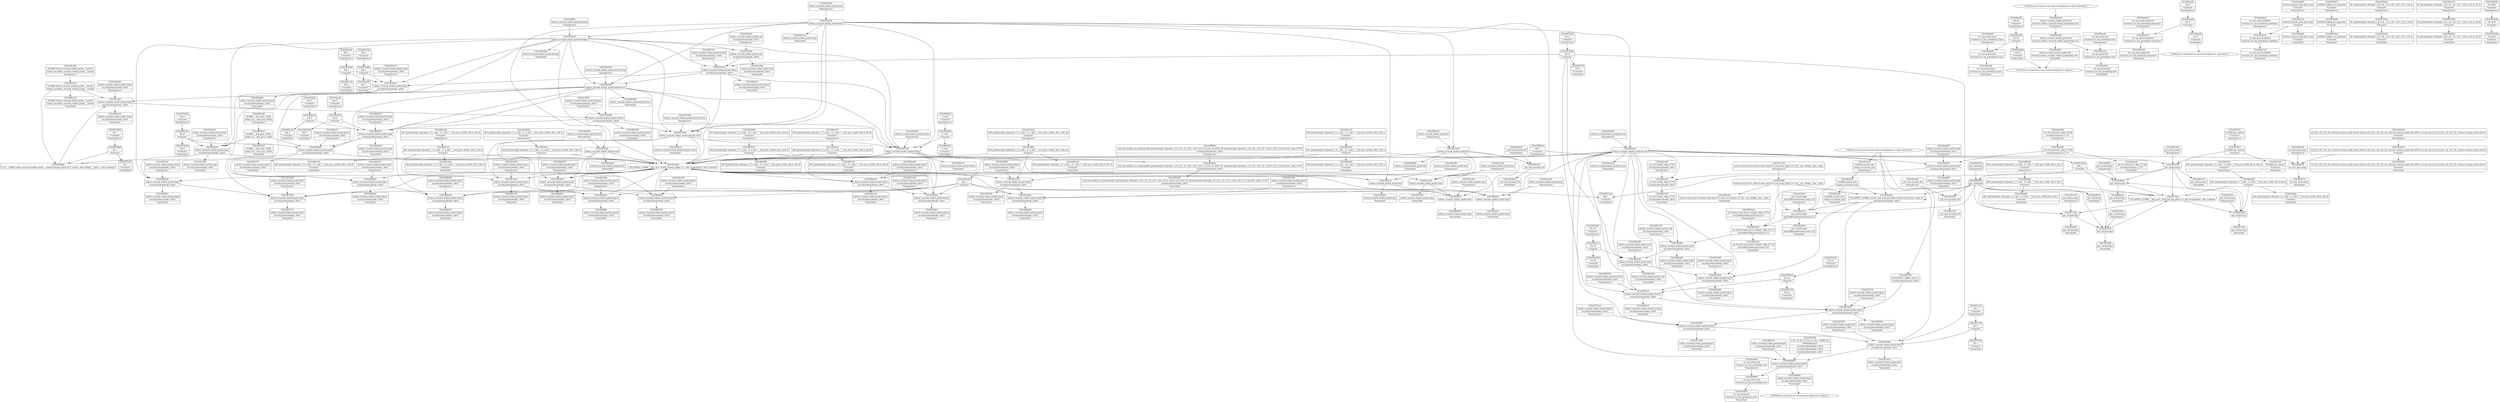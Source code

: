 digraph {
	CE0x5853300 [shape=record,shape=Mrecord,label="{CE0x5853300|selinux_secmark_relabel_packet:bb}"]
	CE0x586a440 [shape=record,shape=Mrecord,label="{CE0x586a440|COLLAPSED:_GCMRE_current_task_external_global_%struct.task_struct*:_elem_0::|security/selinux/hooks.c,4610}"]
	CE0x585f810 [shape=record,shape=Mrecord,label="{CE0x585f810|selinux_secmark_relabel_packet:tmp6|security/selinux/hooks.c,4610|*SummSink*}"]
	CE0x58aa5f0 [shape=record,shape=Mrecord,label="{CE0x58aa5f0|i16_42|*Constant*|*SummSource*}"]
	CE0x585d2a0 [shape=record,shape=Mrecord,label="{CE0x585d2a0|i64_5|*Constant*|*SummSink*}"]
	CE0x586ded0 [shape=record,shape=Mrecord,label="{CE0x586ded0|_call_void_mcount()_#3|*SummSink*}"]
	CE0x6e3f600 [shape=record,shape=Mrecord,label="{CE0x6e3f600|selinux_secmark_relabel_packet:tmp19|security/selinux/hooks.c,4610|*SummSource*}"]
	CE0x5861eb0 [shape=record,shape=Mrecord,label="{CE0x5861eb0|%struct.task_struct*_(%struct.task_struct**)*_asm_movq_%gs:$_1:P_,$0_,_r,im,_dirflag_,_fpsr_,_flags_|*SummSink*}"]
	CE0x5879660 [shape=record,shape=Mrecord,label="{CE0x5879660|i8_1|*Constant*}"]
	CE0x586ce30 [shape=record,shape=Mrecord,label="{CE0x586ce30|GLOBAL:selinux_secmark_relabel_packet.__warned|Global_var:selinux_secmark_relabel_packet.__warned|*SummSink*}"]
	CE0x58ac440 [shape=record,shape=Mrecord,label="{CE0x58ac440|_ret_i32_%call6,_!dbg_!27745|security/selinux/hooks.c,4613|*SummSource*}"]
	CE0x58abdb0 [shape=record,shape=Mrecord,label="{CE0x58abdb0|_ret_i32_%retval.0,_!dbg_!27728|security/selinux/avc.c,775|*SummSource*}"]
	CE0x5869fb0 [shape=record,shape=Mrecord,label="{CE0x5869fb0|selinux_secmark_relabel_packet:tmp14|security/selinux/hooks.c,4610|*SummSink*}"]
	CE0x586e3e0 [shape=record,shape=Mrecord,label="{CE0x586e3e0|i64*_getelementptr_inbounds_(_11_x_i64_,_11_x_i64_*___llvm_gcov_ctr402,_i64_0,_i64_8)|*Constant*|*SummSink*}"]
	CE0x58678a0 [shape=record,shape=Mrecord,label="{CE0x58678a0|selinux_secmark_relabel_packet:land.lhs.true|*SummSource*}"]
	CE0x58645f0 [shape=record,shape=Mrecord,label="{CE0x58645f0|selinux_secmark_relabel_packet:land.lhs.true}"]
	CE0x58602c0 [shape=record,shape=Mrecord,label="{CE0x58602c0|i1_true|*Constant*|*SummSource*}"]
	CE0x5883520 [shape=record,shape=Mrecord,label="{CE0x5883520|i64*_getelementptr_inbounds_(_11_x_i64_,_11_x_i64_*___llvm_gcov_ctr402,_i64_0,_i64_9)|*Constant*|*SummSink*}"]
	CE0x5860450 [shape=record,shape=Mrecord,label="{CE0x5860450|i1_true|*Constant*|*SummSink*}"]
	CE0x58749f0 [shape=record,shape=Mrecord,label="{CE0x58749f0|selinux_secmark_relabel_packet:tmp21|security/selinux/hooks.c,4610|*SummSource*}"]
	CE0x58675e0 [shape=record,shape=Mrecord,label="{CE0x58675e0|selinux_secmark_relabel_packet:security|security/selinux/hooks.c,4610}"]
	CE0x58ab140 [shape=record,shape=Mrecord,label="{CE0x58ab140|avc_has_perm:requested|Function::avc_has_perm&Arg::requested::|*SummSink*}"]
	CE0x58ab690 [shape=record,shape=Mrecord,label="{CE0x58ab690|%struct.common_audit_data*_null|*Constant*|*SummSink*}"]
	CE0x58673f0 [shape=record,shape=Mrecord,label="{CE0x58673f0|COLLAPSED:_CMRE:_elem_0::|security/selinux/hooks.c,4610}"]
	CE0x58a88a0 [shape=record,shape=Mrecord,label="{CE0x58a88a0|get_current:tmp1}"]
	CE0x5890f90 [shape=record,shape=Mrecord,label="{CE0x5890f90|_call_void_lockdep_rcu_suspicious(i8*_getelementptr_inbounds_(_25_x_i8_,_25_x_i8_*_.str3,_i32_0,_i32_0),_i32_4610,_i8*_getelementptr_inbounds_(_45_x_i8_,_45_x_i8_*_.str12,_i32_0,_i32_0))_#10,_!dbg_!27729|security/selinux/hooks.c,4610|*SummSource*}"]
	CE0x5867650 [shape=record,shape=Mrecord,label="{CE0x5867650|selinux_secmark_relabel_packet:security|security/selinux/hooks.c,4610|*SummSource*}"]
	CE0x585d6c0 [shape=record,shape=Mrecord,label="{CE0x585d6c0|selinux_secmark_relabel_packet:tmp|*SummSink*}"]
	CE0x587abc0 [shape=record,shape=Mrecord,label="{CE0x587abc0|selinux_secmark_relabel_packet:tmp13|security/selinux/hooks.c,4610}"]
	CE0x585a5e0 [shape=record,shape=Mrecord,label="{CE0x585a5e0|selinux_secmark_relabel_packet:entry|*SummSource*}"]
	CE0x587d8d0 [shape=record,shape=Mrecord,label="{CE0x587d8d0|0:_i8,_:_GCMR_selinux_secmark_relabel_packet.__warned_internal_global_i8_0,_section_.data.unlikely_,_align_1:_elem_0:default:}"]
	CE0x5867b10 [shape=record,shape=Mrecord,label="{CE0x5867b10|get_current:entry|*SummSink*}"]
	CE0x585c7a0 [shape=record,shape=Mrecord,label="{CE0x585c7a0|i64_3|*Constant*|*SummSink*}"]
	CE0x58653d0 [shape=record,shape=Mrecord,label="{CE0x58653d0|GLOBAL:__llvm_gcov_ctr402|Global_var:__llvm_gcov_ctr402|*SummSource*}"]
	CE0x5869cf0 [shape=record,shape=Mrecord,label="{CE0x5869cf0|selinux_secmark_relabel_packet:call6|security/selinux/hooks.c,4613}"]
	CE0x58cb4c0 [shape=record,shape=Mrecord,label="{CE0x58cb4c0|GLOBAL:current_task|Global_var:current_task}"]
	CE0x6d1c200 [shape=record,shape=Mrecord,label="{CE0x6d1c200|selinux_secmark_relabel_packet:tmp2|*SummSource*}"]
	CE0x58aaa20 [shape=record,shape=Mrecord,label="{CE0x58aaa20|i32_4|*Constant*}"]
	CE0x58c7910 [shape=record,shape=Mrecord,label="{CE0x58c7910|get_current:tmp|*SummSource*}"]
	CE0x5859130 [shape=record,shape=Mrecord,label="{CE0x5859130|selinux_secmark_relabel_packet:entry}"]
	CE0x58735f0 [shape=record,shape=Mrecord,label="{CE0x58735f0|get_current:tmp|*SummSink*}"]
	CE0x58abb50 [shape=record,shape=Mrecord,label="{CE0x58abb50|avc_has_perm:auditdata|Function::avc_has_perm&Arg::auditdata::}"]
	CE0x585cdd0 [shape=record,shape=Mrecord,label="{CE0x585cdd0|selinux_secmark_relabel_packet:if.end}"]
	CE0x5895b70 [shape=record,shape=Mrecord,label="{CE0x5895b70|selinux_secmark_relabel_packet:tmp11|security/selinux/hooks.c,4610|*SummSource*}"]
	CE0x5880120 [shape=record,shape=Mrecord,label="{CE0x5880120|selinux_secmark_relabel_packet:tmp24|security/selinux/hooks.c,4611|*SummSource*}"]
	CE0x586e4b0 [shape=record,shape=Mrecord,label="{CE0x586e4b0|selinux_secmark_relabel_packet:tmp15|security/selinux/hooks.c,4610|*SummSource*}"]
	CE0x587cbd0 [shape=record,shape=Mrecord,label="{CE0x587cbd0|i64*_getelementptr_inbounds_(_11_x_i64_,_11_x_i64_*___llvm_gcov_ctr402,_i64_0,_i64_6)|*Constant*|*SummSink*}"]
	CE0x58828b0 [shape=record,shape=Mrecord,label="{CE0x58828b0|selinux_secmark_relabel_packet:call4|security/selinux/hooks.c,4610|*SummSink*}"]
	CE0x5867e30 [shape=record,shape=Mrecord,label="{CE0x5867e30|_ret_%struct.task_struct*_%tmp4,_!dbg_!27714|./arch/x86/include/asm/current.h,14|*SummSink*}"]
	CE0x58cb400 [shape=record,shape=Mrecord,label="{CE0x58cb400|get_current:tmp4|./arch/x86/include/asm/current.h,14|*SummSink*}"]
	CE0x5852a10 [shape=record,shape=Mrecord,label="{CE0x5852a10|selinux_secmark_relabel_packet:entry|*SummSink*}"]
	CE0x5852670 [shape=record,shape=Mrecord,label="{CE0x5852670|i64*_getelementptr_inbounds_(_11_x_i64_,_11_x_i64_*___llvm_gcov_ctr402,_i64_0,_i64_0)|*Constant*}"]
	CE0x585ca60 [shape=record,shape=Mrecord,label="{CE0x585ca60|selinux_secmark_relabel_packet:do.end|*SummSink*}"]
	CE0x586e270 [shape=record,shape=Mrecord,label="{CE0x586e270|i64*_getelementptr_inbounds_(_11_x_i64_,_11_x_i64_*___llvm_gcov_ctr402,_i64_0,_i64_8)|*Constant*|*SummSource*}"]
	CE0x58616f0 [shape=record,shape=Mrecord,label="{CE0x58616f0|i32_78|*Constant*|*SummSource*}"]
	CE0x588aba0 [shape=record,shape=Mrecord,label="{CE0x588aba0|selinux_secmark_relabel_packet:tmp10|security/selinux/hooks.c,4610}"]
	CE0x587c8b0 [shape=record,shape=Mrecord,label="{CE0x587c8b0|selinux_secmark_relabel_packet:call|security/selinux/hooks.c,4610|*SummSink*}"]
	CE0x585c640 [shape=record,shape=Mrecord,label="{CE0x585c640|i64_3|*Constant*}"]
	CE0x58a9520 [shape=record,shape=Mrecord,label="{CE0x58a9520|avc_has_perm:entry|*SummSource*}"]
	CE0x587b9e0 [shape=record,shape=Mrecord,label="{CE0x587b9e0|GLOBAL:lockdep_rcu_suspicious|*Constant*|*SummSink*}"]
	CE0x585af50 [shape=record,shape=Mrecord,label="{CE0x585af50|i64_2|*Constant*|*SummSink*}"]
	CE0x5863ad0 [shape=record,shape=Mrecord,label="{CE0x5863ad0|i64*_getelementptr_inbounds_(_11_x_i64_,_11_x_i64_*___llvm_gcov_ctr402,_i64_0,_i64_6)|*Constant*|*SummSource*}"]
	CE0x585df70 [shape=record,shape=Mrecord,label="{CE0x585df70|i64*_getelementptr_inbounds_(_11_x_i64_,_11_x_i64_*___llvm_gcov_ctr402,_i64_0,_i64_8)|*Constant*}"]
	CE0x585cc70 [shape=record,shape=Mrecord,label="{CE0x585cc70|i64*_getelementptr_inbounds_(_11_x_i64_,_11_x_i64_*___llvm_gcov_ctr402,_i64_0,_i64_1)|*Constant*|*SummSource*}"]
	CE0x77faa50 [shape=record,shape=Mrecord,label="{CE0x77faa50|i64_4|*Constant*|*SummSource*}"]
	CE0x587ac30 [shape=record,shape=Mrecord,label="{CE0x587ac30|selinux_secmark_relabel_packet:tmp13|security/selinux/hooks.c,4610|*SummSink*}"]
	CE0x5874830 [shape=record,shape=Mrecord,label="{CE0x5874830|selinux_secmark_relabel_packet:tmp21|security/selinux/hooks.c,4610}"]
	CE0x58771e0 [shape=record,shape=Mrecord,label="{CE0x58771e0|selinux_secmark_relabel_packet:tmp23|security/selinux/hooks.c,4610|*SummSource*}"]
	CE0x58b3810 [shape=record,shape=Mrecord,label="{CE0x58b3810|i64*_getelementptr_inbounds_(_2_x_i64_,_2_x_i64_*___llvm_gcov_ctr98,_i64_0,_i64_0)|*Constant*|*SummSource*}"]
	CE0x5878a70 [shape=record,shape=Mrecord,label="{CE0x5878a70|selinux_secmark_relabel_packet:tmp8|security/selinux/hooks.c,4610|*SummSink*}"]
	CE0x6e3f480 [shape=record,shape=Mrecord,label="{CE0x6e3f480|i64*_getelementptr_inbounds_(_11_x_i64_,_11_x_i64_*___llvm_gcov_ctr402,_i64_0,_i64_10)|*Constant*}"]
	CE0x5853250 [shape=record,shape=Mrecord,label="{CE0x5853250|i64_5|*Constant*|*SummSource*}"]
	CE0x5863e60 [shape=record,shape=Mrecord,label="{CE0x5863e60|i8*_getelementptr_inbounds_(_25_x_i8_,_25_x_i8_*_.str3,_i32_0,_i32_0)|*Constant*|*SummSink*}"]
	CE0x585f7a0 [shape=record,shape=Mrecord,label="{CE0x585f7a0|selinux_secmark_relabel_packet:tmp6|security/selinux/hooks.c,4610|*SummSource*}"]
	CE0x5865640 [shape=record,shape=Mrecord,label="{CE0x5865640|selinux_secmark_relabel_packet:tmp9|security/selinux/hooks.c,4610}"]
	CE0x586e520 [shape=record,shape=Mrecord,label="{CE0x586e520|selinux_secmark_relabel_packet:tmp15|security/selinux/hooks.c,4610|*SummSink*}"]
	CE0x5861610 [shape=record,shape=Mrecord,label="{CE0x5861610|i32_78|*Constant*}"]
	CE0x5864b80 [shape=record,shape=Mrecord,label="{CE0x5864b80|selinux_secmark_relabel_packet:tmp4|security/selinux/hooks.c,4610|*SummSink*}"]
	CE0x5865c50 [shape=record,shape=Mrecord,label="{CE0x5865c50|selinux_secmark_relabel_packet:tmp18|security/selinux/hooks.c,4610|*SummSource*}"]
	CE0x585c9b0 [shape=record,shape=Mrecord,label="{CE0x585c9b0|COLLAPSED:_GCMRE___llvm_gcov_ctr402_internal_global_11_x_i64_zeroinitializer:_elem_0:default:}"]
	CE0x75bedd0 [shape=record,shape=Mrecord,label="{CE0x75bedd0|selinux_secmark_relabel_packet:tmp8|security/selinux/hooks.c,4610|*SummSource*}"]
	CE0x585d980 [shape=record,shape=Mrecord,label="{CE0x585d980|i64*_getelementptr_inbounds_(_11_x_i64_,_11_x_i64_*___llvm_gcov_ctr402,_i64_0,_i64_0)|*Constant*|*SummSource*}"]
	CE0x585d1f0 [shape=record,shape=Mrecord,label="{CE0x585d1f0|selinux_secmark_relabel_packet:tmp1|*SummSink*}"]
	CE0x587be30 [shape=record,shape=Mrecord,label="{CE0x587be30|i32_22|*Constant*|*SummSource*}"]
	CE0x58791d0 [shape=record,shape=Mrecord,label="{CE0x58791d0|i64*_getelementptr_inbounds_(_11_x_i64_,_11_x_i64_*___llvm_gcov_ctr402,_i64_0,_i64_10)|*Constant*|*SummSink*}"]
	CE0x58a9e30 [shape=record,shape=Mrecord,label="{CE0x58a9e30|selinux_secmark_relabel_packet:sid|Function::selinux_secmark_relabel_packet&Arg::sid::|*SummSource*}"]
	CE0x5868a40 [shape=record,shape=Mrecord,label="{CE0x5868a40|i64*_getelementptr_inbounds_(_11_x_i64_,_11_x_i64_*___llvm_gcov_ctr402,_i64_0,_i64_1)|*Constant*|*SummSink*}"]
	CE0x58591a0 [shape=record,shape=Mrecord,label="{CE0x58591a0|selinux_secmark_relabel_packet:tobool|security/selinux/hooks.c,4610}"]
	CE0x58514d0 [shape=record,shape=Mrecord,label="{CE0x58514d0|selinux_secmark_relabel_packet:tmp7|security/selinux/hooks.c,4610|*SummSource*}"]
	CE0x5876340 [shape=record,shape=Mrecord,label="{CE0x5876340|i8*_getelementptr_inbounds_(_25_x_i8_,_25_x_i8_*_.str3,_i32_0,_i32_0)|*Constant*}"]
	CE0x585a320 [shape=record,shape=Mrecord,label="{CE0x585a320|i64_3|*Constant*|*SummSource*}"]
	CE0x587e790 [shape=record,shape=Mrecord,label="{CE0x587e790|i32_1|*Constant*}"]
	CE0x58ac5e0 [shape=record,shape=Mrecord,label="{CE0x58ac5e0|_ret_i32_%call6,_!dbg_!27745|security/selinux/hooks.c,4613|*SummSink*}"]
	CE0x586d810 [shape=record,shape=Mrecord,label="{CE0x586d810|selinux_secmark_relabel_packet:tmp18|security/selinux/hooks.c,4610}"]
	CE0x585f0e0 [shape=record,shape=Mrecord,label="{CE0x585f0e0|get_current:tmp2|*SummSink*}"]
	CE0x5873710 [shape=record,shape=Mrecord,label="{CE0x5873710|selinux_secmark_relabel_packet:tmp7|security/selinux/hooks.c,4610|*SummSink*}"]
	CE0x5868ad0 [shape=record,shape=Mrecord,label="{CE0x5868ad0|get_current:tmp1|*SummSink*}"]
	CE0x5878030 [shape=record,shape=Mrecord,label="{CE0x5878030|i64*_getelementptr_inbounds_(_11_x_i64_,_11_x_i64_*___llvm_gcov_ctr402,_i64_0,_i64_9)|*Constant*|*SummSource*}"]
	CE0x587b4f0 [shape=record,shape=Mrecord,label="{CE0x587b4f0|selinux_secmark_relabel_packet:tmp5|security/selinux/hooks.c,4610|*SummSink*}"]
	CE0x58a9b20 [shape=record,shape=Mrecord,label="{CE0x58a9b20|avc_has_perm:ssid|Function::avc_has_perm&Arg::ssid::|*SummSource*}"]
	CE0x58515a0 [shape=record,shape=Mrecord,label="{CE0x58515a0|GLOBAL:selinux_secmark_relabel_packet.__warned|Global_var:selinux_secmark_relabel_packet.__warned}"]
	CE0x58a9710 [shape=record,shape=Mrecord,label="{CE0x58a9710|avc_has_perm:entry|*SummSink*}"]
	CE0x585f230 [shape=record,shape=Mrecord,label="{CE0x585f230|get_current:tmp3}"]
	CE0x587a000 [shape=record,shape=Mrecord,label="{CE0x587a000|i8_1|*Constant*|*SummSource*}"]
	CE0x5879120 [shape=record,shape=Mrecord,label="{CE0x5879120|i64*_getelementptr_inbounds_(_11_x_i64_,_11_x_i64_*___llvm_gcov_ctr402,_i64_0,_i64_10)|*Constant*|*SummSource*}"]
	CE0x585f500 [shape=record,shape=Mrecord,label="{CE0x585f500|_call_void_mcount()_#3}"]
	CE0x5879e70 [shape=record,shape=Mrecord,label="{CE0x5879e70|i8_1|*Constant*|*SummSink*}"]
	CE0x587f610 [shape=record,shape=Mrecord,label="{CE0x587f610|GLOBAL:get_current|*Constant*}"]
	CE0x58ac000 [shape=record,shape=Mrecord,label="{CE0x58ac000|i64*_getelementptr_inbounds_(_2_x_i64_,_2_x_i64_*___llvm_gcov_ctr98,_i64_0,_i64_0)|*Constant*}"]
	CE0x5876150 [shape=record,shape=Mrecord,label="{CE0x5876150|selinux_secmark_relabel_packet:do.body}"]
	CE0x58757c0 [shape=record,shape=Mrecord,label="{CE0x58757c0|selinux_secmark_relabel_packet:tmp22|security/selinux/hooks.c,4610|*SummSource*}"]
	CE0x5891060 [shape=record,shape=Mrecord,label="{CE0x5891060|_call_void_lockdep_rcu_suspicious(i8*_getelementptr_inbounds_(_25_x_i8_,_25_x_i8_*_.str3,_i32_0,_i32_0),_i32_4610,_i8*_getelementptr_inbounds_(_45_x_i8_,_45_x_i8_*_.str12,_i32_0,_i32_0))_#10,_!dbg_!27729|security/selinux/hooks.c,4610|*SummSink*}"]
	CE0x5896ce0 [shape=record,shape=Mrecord,label="{CE0x5896ce0|selinux_secmark_relabel_packet:tmp11|security/selinux/hooks.c,4610|*SummSink*}"]
	CE0x58655d0 [shape=record,shape=Mrecord,label="{CE0x58655d0|i64_4|*Constant*|*SummSink*}"]
	CE0x58657e0 [shape=record,shape=Mrecord,label="{CE0x58657e0|selinux_secmark_relabel_packet:tobool|security/selinux/hooks.c,4610|*SummSource*}"]
	CE0x75becf0 [shape=record,shape=Mrecord,label="{CE0x75becf0|selinux_secmark_relabel_packet:tmp8|security/selinux/hooks.c,4610}"]
	CE0x586ba80 [shape=record,shape=Mrecord,label="{CE0x586ba80|selinux_secmark_relabel_packet:tmp20|security/selinux/hooks.c,4610|*SummSink*}"]
	CE0x58a8e50 [shape=record,shape=Mrecord,label="{CE0x58a8e50|i32_(i32,_i32,_i16,_i32,_%struct.common_audit_data*)*_bitcast_(i32_(i32,_i32,_i16,_i32,_%struct.common_audit_data.495*)*_avc_has_perm_to_i32_(i32,_i32,_i16,_i32,_%struct.common_audit_data*)*)|*Constant*}"]
	CE0x586e2e0 [shape=record,shape=Mrecord,label="{CE0x586e2e0|selinux_secmark_relabel_packet:tmp15|security/selinux/hooks.c,4610}"]
	CE0x58cb360 [shape=record,shape=Mrecord,label="{CE0x58cb360|get_current:tmp4|./arch/x86/include/asm/current.h,14|*SummSource*}"]
	CE0x585bca0 [shape=record,shape=Mrecord,label="{CE0x585bca0|selinux_secmark_relabel_packet:do.end}"]
	CE0x589a310 [shape=record,shape=Mrecord,label="{CE0x589a310|i64*_getelementptr_inbounds_(_11_x_i64_,_11_x_i64_*___llvm_gcov_ctr402,_i64_0,_i64_6)|*Constant*}"]
	CE0x585ff50 [shape=record,shape=Mrecord,label="{CE0x585ff50|selinux_secmark_relabel_packet:do.body|*SummSource*}"]
	CE0x585ade0 [shape=record,shape=Mrecord,label="{CE0x585ade0|selinux_secmark_relabel_packet:if.then|*SummSource*}"]
	CE0x5876b50 [shape=record,shape=Mrecord,label="{CE0x5876b50|selinux_secmark_relabel_packet:tmp5|security/selinux/hooks.c,4610|*SummSource*}"]
	CE0x5863cc0 [shape=record,shape=Mrecord,label="{CE0x5863cc0|selinux_secmark_relabel_packet:tmp}"]
	CE0x58671b0 [shape=record,shape=Mrecord,label="{CE0x58671b0|i32_22|*Constant*|*SummSink*}"]
	CE0x58a9c80 [shape=record,shape=Mrecord,label="{CE0x58a9c80|selinux_secmark_relabel_packet:sid|Function::selinux_secmark_relabel_packet&Arg::sid::}"]
	CE0x58aab80 [shape=record,shape=Mrecord,label="{CE0x58aab80|avc_has_perm:tclass|Function::avc_has_perm&Arg::tclass::}"]
	CE0x5861070 [shape=record,shape=Mrecord,label="{CE0x5861070|_call_void_mcount()_#3}"]
	CE0x5864d70 [shape=record,shape=Mrecord,label="{CE0x5864d70|selinux_secmark_relabel_packet:tmp1}"]
	CE0x5863000 [shape=record,shape=Mrecord,label="{CE0x5863000|i8*_getelementptr_inbounds_(_45_x_i8_,_45_x_i8_*_.str12,_i32_0,_i32_0)|*Constant*}"]
	CE0x5867a80 [shape=record,shape=Mrecord,label="{CE0x5867a80|get_current:entry|*SummSource*}"]
	CE0x58a9100 [shape=record,shape=Mrecord,label="{CE0x58a9100|i32_(i32,_i32,_i16,_i32,_%struct.common_audit_data*)*_bitcast_(i32_(i32,_i32,_i16,_i32,_%struct.common_audit_data.495*)*_avc_has_perm_to_i32_(i32,_i32,_i16,_i32,_%struct.common_audit_data*)*)|*Constant*|*SummSource*}"]
	CE0x58c79a0 [shape=record,shape=Mrecord,label="{CE0x58c79a0|i64_1|*Constant*}"]
	CE0x588ad80 [shape=record,shape=Mrecord,label="{CE0x588ad80|i64*_getelementptr_inbounds_(_2_x_i64_,_2_x_i64_*___llvm_gcov_ctr98,_i64_0,_i64_1)|*Constant*|*SummSink*}"]
	CE0x586a5e0 [shape=record,shape=Mrecord,label="{CE0x586a5e0|selinux_secmark_relabel_packet:cred|security/selinux/hooks.c,4610|*SummSink*}"]
	CE0x587b100 [shape=record,shape=Mrecord,label="{CE0x587b100|get_current:entry}"]
	CE0x58a9bc0 [shape=record,shape=Mrecord,label="{CE0x58a9bc0|avc_has_perm:ssid|Function::avc_has_perm&Arg::ssid::|*SummSink*}"]
	CE0x587d020 [shape=record,shape=Mrecord,label="{CE0x587d020|i32_4610|*Constant*|*SummSink*}"]
	CE0x5875970 [shape=record,shape=Mrecord,label="{CE0x5875970|selinux_secmark_relabel_packet:tmp23|security/selinux/hooks.c,4610}"]
	CE0x58794e0 [shape=record,shape=Mrecord,label="{CE0x58794e0|selinux_secmark_relabel_packet:tmp16|security/selinux/hooks.c,4610|*SummSink*}"]
	CE0x58abbe0 [shape=record,shape=Mrecord,label="{CE0x58abbe0|avc_has_perm:auditdata|Function::avc_has_perm&Arg::auditdata::|*SummSource*}"]
	CE0x5860630 [shape=record,shape=Mrecord,label="{CE0x5860630|selinux_secmark_relabel_packet:tmp3|*SummSink*}"]
	CE0x587c800 [shape=record,shape=Mrecord,label="{CE0x587c800|i64_2|*Constant*}"]
	CE0x587a540 [shape=record,shape=Mrecord,label="{CE0x587a540|selinux_secmark_relabel_packet:tmp2|*SummSink*}"]
	CE0x585b2c0 [shape=record,shape=Mrecord,label="{CE0x585b2c0|selinux_secmark_relabel_packet:call|security/selinux/hooks.c,4610|*SummSource*}"]
	CE0x58623c0 [shape=record,shape=Mrecord,label="{CE0x58623c0|i64_5|*Constant*}"]
	CE0x586d620 [shape=record,shape=Mrecord,label="{CE0x586d620|selinux_secmark_relabel_packet:tmp17|security/selinux/hooks.c,4610|*SummSink*}"]
	CE0x58a8910 [shape=record,shape=Mrecord,label="{CE0x58a8910|get_current:tmp1|*SummSource*}"]
	CE0x58728a0 [shape=record,shape=Mrecord,label="{CE0x58728a0|get_current:tmp3|*SummSource*}"]
	CE0x58a9260 [shape=record,shape=Mrecord,label="{CE0x58a9260|i32_(i32,_i32,_i16,_i32,_%struct.common_audit_data*)*_bitcast_(i32_(i32,_i32,_i16,_i32,_%struct.common_audit_data.495*)*_avc_has_perm_to_i32_(i32,_i32,_i16,_i32,_%struct.common_audit_data*)*)|*Constant*|*SummSink*}"]
	CE0x5861680 [shape=record,shape=Mrecord,label="{CE0x5861680|i32_78|*Constant*|*SummSink*}"]
	CE0x587a5b0 [shape=record,shape=Mrecord,label="{CE0x587a5b0|selinux_secmark_relabel_packet:tmp3|*SummSource*}"]
	CE0x58aa580 [shape=record,shape=Mrecord,label="{CE0x58aa580|i16_42|*Constant*}"]
	CE0x587fac0 [shape=record,shape=Mrecord,label="{CE0x587fac0|selinux_secmark_relabel_packet:tobool|security/selinux/hooks.c,4610|*SummSink*}"]
	CE0x58ab310 [shape=record,shape=Mrecord,label="{CE0x58ab310|avc_has_perm:requested|Function::avc_has_perm&Arg::requested::}"]
	CE0x5898080 [shape=record,shape=Mrecord,label="{CE0x5898080|selinux_secmark_relabel_packet:tmp12|security/selinux/hooks.c,4610|*SummSource*}"]
	CE0x585d4b0 [shape=record,shape=Mrecord,label="{CE0x585d4b0|selinux_secmark_relabel_packet:if.end|*SummSource*}"]
	CE0x5884590 [shape=record,shape=Mrecord,label="{CE0x5884590|get_current:bb}"]
	CE0x5868660 [shape=record,shape=Mrecord,label="{CE0x5868660|i64*_getelementptr_inbounds_(_2_x_i64_,_2_x_i64_*___llvm_gcov_ctr98,_i64_0,_i64_1)|*Constant*}"]
	CE0x58abe20 [shape=record,shape=Mrecord,label="{CE0x58abe20|_ret_i32_%retval.0,_!dbg_!27728|security/selinux/avc.c,775|*SummSink*}"]
	CE0x585b210 [shape=record,shape=Mrecord,label="{CE0x585b210|selinux_secmark_relabel_packet:tmp4|security/selinux/hooks.c,4610|*SummSource*}"]
	CE0x587ef10 [shape=record,shape=Mrecord,label="{CE0x587ef10|i32_1|*Constant*|*SummSink*}"]
	CE0x58aa3f0 [shape=record,shape=Mrecord,label="{CE0x58aa3f0|avc_has_perm:tsid|Function::avc_has_perm&Arg::tsid::|*SummSource*}"]
	CE0x58676c0 [shape=record,shape=Mrecord,label="{CE0x58676c0|selinux_secmark_relabel_packet:security|security/selinux/hooks.c,4610|*SummSink*}"]
	CE0x58ad970 [shape=record,shape=Mrecord,label="{CE0x58ad970|get_current:bb|*SummSink*}"]
	CE0x58aa8b0 [shape=record,shape=Mrecord,label="{CE0x58aa8b0|i16_42|*Constant*|*SummSink*}"]
	CE0x58ab960 [shape=record,shape=Mrecord,label="{CE0x58ab960|_ret_i32_%retval.0,_!dbg_!27728|security/selinux/avc.c,775}"]
	CE0x58752d0 [shape=record,shape=Mrecord,label="{CE0x58752d0|i32_0|*Constant*}"]
	CE0x58ad7b0 [shape=record,shape=Mrecord,label="{CE0x58ad7b0|get_current:bb|*SummSource*}"]
	CE0x5880220 [shape=record,shape=Mrecord,label="{CE0x5880220|selinux_secmark_relabel_packet:tmp6|security/selinux/hooks.c,4610}"]
	CE0x586ad40 [shape=record,shape=Mrecord,label="{CE0x586ad40|selinux_secmark_relabel_packet:tmp21|security/selinux/hooks.c,4610|*SummSink*}"]
	CE0x58ab7e0 [shape=record,shape=Mrecord,label="{CE0x58ab7e0|avc_has_perm:auditdata|Function::avc_has_perm&Arg::auditdata::|*SummSink*}"]
	CE0x58800b0 [shape=record,shape=Mrecord,label="{CE0x58800b0|selinux_secmark_relabel_packet:tmp24|security/selinux/hooks.c,4611}"]
	CE0x58c78a0 [shape=record,shape=Mrecord,label="{CE0x58c78a0|COLLAPSED:_GCMRE___llvm_gcov_ctr98_internal_global_2_x_i64_zeroinitializer:_elem_0:default:}"]
	CE0x6c5f450 [shape=record,shape=Mrecord,label="{CE0x6c5f450|selinux_secmark_relabel_packet:tobool1|security/selinux/hooks.c,4610|*SummSource*}"]
	CE0x587af20 [shape=record,shape=Mrecord,label="{CE0x587af20|GLOBAL:get_current|*Constant*|*SummSink*}"]
	CE0x586a540 [shape=record,shape=Mrecord,label="{CE0x586a540|selinux_secmark_relabel_packet:cred|security/selinux/hooks.c,4610|*SummSource*}"]
	CE0x58670b0 [shape=record,shape=Mrecord,label="{CE0x58670b0|selinux_secmark_relabel_packet:tmp14|security/selinux/hooks.c,4610|*SummSource*}"]
	CE0x5862350 [shape=record,shape=Mrecord,label="{CE0x5862350|selinux_secmark_relabel_packet:tobool1|security/selinux/hooks.c,4610|*SummSink*}"]
	CE0x5868240 [shape=record,shape=Mrecord,label="{CE0x5868240|i64*_getelementptr_inbounds_(_2_x_i64_,_2_x_i64_*___llvm_gcov_ctr98,_i64_0,_i64_1)|*Constant*|*SummSource*}"]
	CE0x5873780 [shape=record,shape=Mrecord,label="{CE0x5873780|selinux_secmark_relabel_packet:tmp7|security/selinux/hooks.c,4610}"]
	CE0x5876a90 [shape=record,shape=Mrecord,label="{CE0x5876a90|i64_0|*Constant*|*SummSink*}"]
	CE0x5879240 [shape=record,shape=Mrecord,label="{CE0x5879240|selinux_secmark_relabel_packet:tmp19|security/selinux/hooks.c,4610|*SummSink*}"]
	CE0x5876a20 [shape=record,shape=Mrecord,label="{CE0x5876a20|i64_0|*Constant*|*SummSource*}"]
	CE0x75bed60 [shape=record,shape=Mrecord,label="{CE0x75bed60|selinux_secmark_relabel_packet:tobool1|security/selinux/hooks.c,4610}"]
	CE0x587c540 [shape=record,shape=Mrecord,label="{CE0x587c540|i64_2|*Constant*|*SummSource*}"]
	CE0x5866ea0 [shape=record,shape=Mrecord,label="{CE0x5866ea0|selinux_secmark_relabel_packet:tmp14|security/selinux/hooks.c,4610}"]
	CE0x5887950 [shape=record,shape=Mrecord,label="{CE0x5887950|i64*_getelementptr_inbounds_(_11_x_i64_,_11_x_i64_*___llvm_gcov_ctr402,_i64_0,_i64_9)|*Constant*}"]
	CE0x6f38eb0 [shape=record,shape=Mrecord,label="{CE0x6f38eb0|selinux_secmark_relabel_packet:tmp5|security/selinux/hooks.c,4610}"]
	CE0x587e340 [shape=record,shape=Mrecord,label="{CE0x587e340|selinux_secmark_relabel_packet:tmp16|security/selinux/hooks.c,4610|*SummSource*}"]
	CE0x5882750 [shape=record,shape=Mrecord,label="{CE0x5882750|selinux_secmark_relabel_packet:call4|security/selinux/hooks.c,4610|*SummSource*}"]
	CE0x587f500 [shape=record,shape=Mrecord,label="{CE0x587f500|selinux_secmark_relabel_packet:sid5|security/selinux/hooks.c,4611|*SummSource*}"]
	CE0x5871210 [shape=record,shape=Mrecord,label="{CE0x5871210|get_current:tmp2|*SummSource*}"]
	CE0x58ae660 [shape=record,shape=Mrecord,label="{CE0x58ae660|_call_void_mcount()_#3|*SummSource*}"]
	"CONST[source:0(mediator),value:2(dynamic)][purpose:{object}]"
	"CONST[source:0(mediator),value:2(dynamic)][purpose:{subject}]"
	CE0x5865330 [shape=record,shape=Mrecord,label="{CE0x5865330|i64_0|*Constant*}"]
	CE0x5865880 [shape=record,shape=Mrecord,label="{CE0x5865880|selinux_secmark_relabel_packet:land.lhs.true|*SummSink*}"]
	CE0x587bae0 [shape=record,shape=Mrecord,label="{CE0x587bae0|i32_4610|*Constant*}"]
	CE0x585beb0 [shape=record,shape=Mrecord,label="{CE0x585beb0|selinux_secmark_relabel_packet:do.end|*SummSource*}"]
	CE0x5891620 [shape=record,shape=Mrecord,label="{CE0x5891620|selinux_secmark_relabel_packet:if.then}"]
	CE0x58792b0 [shape=record,shape=Mrecord,label="{CE0x58792b0|selinux_secmark_relabel_packet:tmp20|security/selinux/hooks.c,4610}"]
	CE0x5877340 [shape=record,shape=Mrecord,label="{CE0x5877340|selinux_secmark_relabel_packet:tmp23|security/selinux/hooks.c,4610|*SummSink*}"]
	CE0x58aa310 [shape=record,shape=Mrecord,label="{CE0x58aa310|avc_has_perm:tsid|Function::avc_has_perm&Arg::tsid::}"]
	CE0x58ce260 [shape=record,shape=Mrecord,label="{CE0x58ce260|get_current:tmp}"]
	CE0x58ae7c0 [shape=record,shape=Mrecord,label="{CE0x58ae7c0|get_current:tmp4|./arch/x86/include/asm/current.h,14}"]
	CE0x58711a0 [shape=record,shape=Mrecord,label="{CE0x58711a0|get_current:tmp2}"]
	CE0x5873130 [shape=record,shape=Mrecord,label="{CE0x5873130|%struct.task_struct*_(%struct.task_struct**)*_asm_movq_%gs:$_1:P_,$0_,_r,im,_dirflag_,_fpsr_,_flags_|*SummSource*}"]
	CE0x5874ba0 [shape=record,shape=Mrecord,label="{CE0x5874ba0|i32_22|*Constant*}"]
	CE0x58aac90 [shape=record,shape=Mrecord,label="{CE0x58aac90|avc_has_perm:tclass|Function::avc_has_perm&Arg::tclass::|*SummSink*}"]
	CE0x5860570 [shape=record,shape=Mrecord,label="{CE0x5860570|selinux_secmark_relabel_packet:tmp3}"]
	CE0x587ad30 [shape=record,shape=Mrecord,label="{CE0x587ad30|selinux_secmark_relabel_packet:tmp13|security/selinux/hooks.c,4610|*SummSource*}"]
	CE0x58729d0 [shape=record,shape=Mrecord,label="{CE0x58729d0|get_current:tmp3|*SummSink*}"]
	CE0x588ac10 [shape=record,shape=Mrecord,label="{CE0x588ac10|selinux_secmark_relabel_packet:tmp10|security/selinux/hooks.c,4610|*SummSource*}"]
	CE0x587d150 [shape=record,shape=Mrecord,label="{CE0x587d150|i8*_getelementptr_inbounds_(_45_x_i8_,_45_x_i8_*_.str12,_i32_0,_i32_0)|*Constant*|*SummSource*}"]
	CE0x5875630 [shape=record,shape=Mrecord,label="{CE0x5875630|selinux_secmark_relabel_packet:tmp22|security/selinux/hooks.c,4610}"]
	CE0x5864b10 [shape=record,shape=Mrecord,label="{CE0x5864b10|GLOBAL:__llvm_gcov_ctr402|Global_var:__llvm_gcov_ctr402}"]
	CE0x58a9f60 [shape=record,shape=Mrecord,label="{CE0x58a9f60|selinux_secmark_relabel_packet:sid|Function::selinux_secmark_relabel_packet&Arg::sid::|*SummSink*}"]
	CE0x5875a90 [shape=record,shape=Mrecord,label="{CE0x5875a90|selinux_secmark_relabel_packet:land.lhs.true2|*SummSource*}"]
	CE0x5883590 [shape=record,shape=Mrecord,label="{CE0x5883590|selinux_secmark_relabel_packet:tmp17|security/selinux/hooks.c,4610}"]
	CE0x5862bc0 [shape=record,shape=Mrecord,label="{CE0x5862bc0|selinux_secmark_relabel_packet:bb|*SummSource*}"]
	CE0x585ad70 [shape=record,shape=Mrecord,label="{CE0x585ad70|selinux_secmark_relabel_packet:land.lhs.true2|*SummSink*}"]
	CE0x5878da0 [shape=record,shape=Mrecord,label="{CE0x5878da0|i8*_getelementptr_inbounds_(_25_x_i8_,_25_x_i8_*_.str3,_i32_0,_i32_0)|*Constant*|*SummSource*}"]
	CE0x587f040 [shape=record,shape=Mrecord,label="{CE0x587f040|selinux_secmark_relabel_packet:sid5|security/selinux/hooks.c,4611}"]
	CE0x587ec20 [shape=record,shape=Mrecord,label="{CE0x587ec20|selinux_secmark_relabel_packet:sid5|security/selinux/hooks.c,4611|*SummSink*}"]
	CE0x58aabf0 [shape=record,shape=Mrecord,label="{CE0x58aabf0|avc_has_perm:tclass|Function::avc_has_perm&Arg::tclass::|*SummSource*}"]
	CE0x58a8d60 [shape=record,shape=Mrecord,label="{CE0x58a8d60|selinux_secmark_relabel_packet:call6|security/selinux/hooks.c,4613|*SummSink*}"]
	CE0x587b380 [shape=record,shape=Mrecord,label="{CE0x587b380|0:_i32,_4:_i32,_8:_i32,_12:_i32,_:_CMRE_4,8_|*MultipleSource*|security/selinux/hooks.c,4610|security/selinux/hooks.c,4610|security/selinux/hooks.c,4611}"]
	CE0x5866d40 [shape=record,shape=Mrecord,label="{CE0x5866d40|i8*_getelementptr_inbounds_(_45_x_i8_,_45_x_i8_*_.str12,_i32_0,_i32_0)|*Constant*|*SummSink*}"]
	CE0x58656b0 [shape=record,shape=Mrecord,label="{CE0x58656b0|selinux_secmark_relabel_packet:tmp9|security/selinux/hooks.c,4610|*SummSink*}"]
	CE0x5862430 [shape=record,shape=Mrecord,label="{CE0x5862430|i64_4|*Constant*}"]
	CE0x58524c0 [shape=record,shape=Mrecord,label="{CE0x58524c0|selinux_secmark_relabel_packet:tmp4|security/selinux/hooks.c,4610}"]
	"CONST[source:0(mediator),value:0(static)][purpose:{operation}]"
	"CONST[source:2(external),value:2(dynamic)][purpose:{subject}][SrcIdx:1]"
	CE0x5876d90 [shape=record,shape=Mrecord,label="{CE0x5876d90|selinux_secmark_relabel_packet:call|security/selinux/hooks.c,4610}"]
	CE0x58ac240 [shape=record,shape=Mrecord,label="{CE0x58ac240|_ret_i32_%call6,_!dbg_!27745|security/selinux/hooks.c,4613}"]
	CE0x58ae700 [shape=record,shape=Mrecord,label="{CE0x58ae700|_call_void_mcount()_#3|*SummSink*}"]
	CE0x587b970 [shape=record,shape=Mrecord,label="{CE0x587b970|GLOBAL:lockdep_rcu_suspicious|*Constant*|*SummSource*}"]
	CE0x587b890 [shape=record,shape=Mrecord,label="{CE0x587b890|GLOBAL:lockdep_rcu_suspicious|*Constant*}"]
	CE0x6d1c270 [shape=record,shape=Mrecord,label="{CE0x6d1c270|selinux_secmark_relabel_packet:tmp2}"]
	CE0x585c430 [shape=record,shape=Mrecord,label="{CE0x585c430|i64*_getelementptr_inbounds_(_11_x_i64_,_11_x_i64_*___llvm_gcov_ctr402,_i64_0,_i64_1)|*Constant*}"]
	CE0x5890eb0 [shape=record,shape=Mrecord,label="{CE0x5890eb0|_call_void_lockdep_rcu_suspicious(i8*_getelementptr_inbounds_(_25_x_i8_,_25_x_i8_*_.str3,_i32_0,_i32_0),_i32_4610,_i8*_getelementptr_inbounds_(_45_x_i8_,_45_x_i8_*_.str12,_i32_0,_i32_0))_#10,_!dbg_!27729|security/selinux/hooks.c,4610}"]
	CE0x5876f20 [shape=record,shape=Mrecord,label="{CE0x5876f20|selinux_secmark_relabel_packet:tmp22|security/selinux/hooks.c,4610|*SummSink*}"]
	CE0x5851d50 [shape=record,shape=Mrecord,label="{CE0x5851d50|selinux_secmark_relabel_packet:tmp19|security/selinux/hooks.c,4610}"]
	CE0x58cdfa0 [shape=record,shape=Mrecord,label="{CE0x58cdfa0|i64*_getelementptr_inbounds_(_2_x_i64_,_2_x_i64_*___llvm_gcov_ctr98,_i64_0,_i64_0)|*Constant*|*SummSink*}"]
	CE0x585b580 [shape=record,shape=Mrecord,label="{CE0x585b580|selinux_secmark_relabel_packet:tmp|*SummSource*}"]
	CE0x587e060 [shape=record,shape=Mrecord,label="{CE0x587e060|selinux_secmark_relabel_packet:tmp16|security/selinux/hooks.c,4610}"]
	CE0x5868be0 [shape=record,shape=Mrecord,label="{CE0x5868be0|i64_1|*Constant*|*SummSource*}"]
	CE0x5872ec0 [shape=record,shape=Mrecord,label="{CE0x5872ec0|GLOBAL:current_task|Global_var:current_task|*SummSource*}"]
	CE0x5893770 [shape=record,shape=Mrecord,label="{CE0x5893770|selinux_secmark_relabel_packet:tmp10|security/selinux/hooks.c,4610|*SummSink*}"]
	CE0x5865440 [shape=record,shape=Mrecord,label="{CE0x5865440|GLOBAL:__llvm_gcov_ctr402|Global_var:__llvm_gcov_ctr402|*SummSink*}"]
	CE0x5868350 [shape=record,shape=Mrecord,label="{CE0x5868350|selinux_secmark_relabel_packet:tmp9|security/selinux/hooks.c,4610|*SummSource*}"]
	CE0x5865d50 [shape=record,shape=Mrecord,label="{CE0x5865d50|selinux_secmark_relabel_packet:tmp18|security/selinux/hooks.c,4610|*SummSink*}"]
	CE0x58948c0 [shape=record,shape=Mrecord,label="{CE0x58948c0|selinux_secmark_relabel_packet:tmp11|security/selinux/hooks.c,4610}"]
	CE0x5896e60 [shape=record,shape=Mrecord,label="{CE0x5896e60|selinux_secmark_relabel_packet:tmp12|security/selinux/hooks.c,4610}"]
	CE0x5872f30 [shape=record,shape=Mrecord,label="{CE0x5872f30|GLOBAL:current_task|Global_var:current_task|*SummSink*}"]
	CE0x58a98a0 [shape=record,shape=Mrecord,label="{CE0x58a98a0|avc_has_perm:ssid|Function::avc_has_perm&Arg::ssid::}"]
	CE0x585c4e0 [shape=record,shape=Mrecord,label="{CE0x585c4e0|i64_1|*Constant*}"]
	CE0x5867ba0 [shape=record,shape=Mrecord,label="{CE0x5867ba0|_ret_%struct.task_struct*_%tmp4,_!dbg_!27714|./arch/x86/include/asm/current.h,14|*SummSource*}"]
	CE0x586cd60 [shape=record,shape=Mrecord,label="{CE0x586cd60|GLOBAL:selinux_secmark_relabel_packet.__warned|Global_var:selinux_secmark_relabel_packet.__warned|*SummSource*}"]
	CE0x58a8b40 [shape=record,shape=Mrecord,label="{CE0x58a8b40|selinux_secmark_relabel_packet:tmp24|security/selinux/hooks.c,4611|*SummSink*}"]
	CE0x58a8c90 [shape=record,shape=Mrecord,label="{CE0x58a8c90|selinux_secmark_relabel_packet:call6|security/selinux/hooks.c,4613|*SummSource*}"]
	CE0x5875340 [shape=record,shape=Mrecord,label="{CE0x5875340|i32_0|*Constant*|*SummSource*}"]
	CE0x58aafd0 [shape=record,shape=Mrecord,label="{CE0x58aafd0|i32_4|*Constant*|*SummSink*}"]
	CE0x585a8a0 [shape=record,shape=Mrecord,label="{CE0x585a8a0|selinux_secmark_relabel_packet:if.end|*SummSink*}"]
	CE0x586a3d0 [shape=record,shape=Mrecord,label="{CE0x586a3d0|selinux_secmark_relabel_packet:cred|security/selinux/hooks.c,4610}"]
	CE0x587c360 [shape=record,shape=Mrecord,label="{CE0x587c360|selinux_secmark_relabel_packet:land.lhs.true2}"]
	CE0x58ab620 [shape=record,shape=Mrecord,label="{CE0x58ab620|%struct.common_audit_data*_null|*Constant*|*SummSource*}"]
	CE0x58689d0 [shape=record,shape=Mrecord,label="{CE0x58689d0|i64*_getelementptr_inbounds_(_11_x_i64_,_11_x_i64_*___llvm_gcov_ctr402,_i64_0,_i64_0)|*Constant*|*SummSink*}"]
	CE0x58531a0 [shape=record,shape=Mrecord,label="{CE0x58531a0|i64_1|*Constant*|*SummSink*}"]
	CE0x5862f00 [shape=record,shape=Mrecord,label="{CE0x5862f00|i32_4610|*Constant*|*SummSource*}"]
	CE0x585b750 [shape=record,shape=Mrecord,label="{CE0x585b750|selinux_secmark_relabel_packet:if.then|*SummSink*}"]
	CE0x5858b90 [shape=record,shape=Mrecord,label="{CE0x5858b90|selinux_secmark_relabel_packet:bb|*SummSink*}"]
	CE0x585aab0 [shape=record,shape=Mrecord,label="{CE0x585aab0|selinux_secmark_relabel_packet:tmp1|*SummSource*}"]
	CE0x587f970 [shape=record,shape=Mrecord,label="{CE0x587f970|GLOBAL:get_current|*Constant*|*SummSource*}"]
	CE0x5872ff0 [shape=record,shape=Mrecord,label="{CE0x5872ff0|%struct.task_struct*_(%struct.task_struct**)*_asm_movq_%gs:$_1:P_,$0_,_r,im,_dirflag_,_fpsr_,_flags_}"]
	CE0x58aa460 [shape=record,shape=Mrecord,label="{CE0x58aa460|avc_has_perm:tsid|Function::avc_has_perm&Arg::tsid::|*SummSink*}"]
	CE0x586d5b0 [shape=record,shape=Mrecord,label="{CE0x586d5b0|selinux_secmark_relabel_packet:tmp17|security/selinux/hooks.c,4610|*SummSource*}"]
	CE0x587eac0 [shape=record,shape=Mrecord,label="{CE0x587eac0|i32_1|*Constant*|*SummSource*}"]
	CE0x586ddc0 [shape=record,shape=Mrecord,label="{CE0x586ddc0|_call_void_mcount()_#3|*SummSource*}"]
	CE0x58aaef0 [shape=record,shape=Mrecord,label="{CE0x58aaef0|i32_4|*Constant*|*SummSource*}"]
	CE0x58677f0 [shape=record,shape=Mrecord,label="{CE0x58677f0|i32_0|*Constant*|*SummSink*}"]
	CE0x58793b0 [shape=record,shape=Mrecord,label="{CE0x58793b0|selinux_secmark_relabel_packet:tmp20|security/selinux/hooks.c,4610|*SummSource*}"]
	CE0x5867d90 [shape=record,shape=Mrecord,label="{CE0x5867d90|_ret_%struct.task_struct*_%tmp4,_!dbg_!27714|./arch/x86/include/asm/current.h,14}"]
	CE0x58ab2a0 [shape=record,shape=Mrecord,label="{CE0x58ab2a0|%struct.common_audit_data*_null|*Constant*}"]
	"CONST[source:1(input),value:2(dynamic)][purpose:{object}][SrcIdx:0]"
	CE0x58a93e0 [shape=record,shape=Mrecord,label="{CE0x58a93e0|avc_has_perm:entry}"]
	CE0x58ab3e0 [shape=record,shape=Mrecord,label="{CE0x58ab3e0|avc_has_perm:requested|Function::avc_has_perm&Arg::requested::|*SummSource*}"]
	CE0x586a0d0 [shape=record,shape=Mrecord,label="{CE0x586a0d0|i1_true|*Constant*}"]
	CE0x585b4d0 [shape=record,shape=Mrecord,label="{CE0x585b4d0|selinux_secmark_relabel_packet:do.body|*SummSink*}"]
	CE0x58991f0 [shape=record,shape=Mrecord,label="{CE0x58991f0|selinux_secmark_relabel_packet:tmp12|security/selinux/hooks.c,4610|*SummSink*}"]
	CE0x5864ff0 [shape=record,shape=Mrecord,label="{CE0x5864ff0|selinux_secmark_relabel_packet:call4|security/selinux/hooks.c,4610}"]
	CE0x58800b0 -> CE0x58a98a0
	CE0x6e3f480 -> CE0x58791d0
	CE0x5867650 -> CE0x58675e0
	CE0x585c640 -> CE0x585c7a0
	CE0x5853300 -> CE0x585c9b0
	CE0x5876150 -> CE0x5876d90
	"CONST[source:1(input),value:2(dynamic)][purpose:{object}][SrcIdx:0]" -> CE0x58a9e30
	CE0x75bed60 -> CE0x5862350
	CE0x58645f0 -> CE0x75becf0
	CE0x585cdd0 -> CE0x585a8a0
	CE0x58aafd0 -> "CONST[source:0(mediator),value:0(static)][purpose:{operation}]"
	CE0x5859130 -> CE0x5876150
	CE0x5859130 -> CE0x585cdd0
	CE0x58cb360 -> CE0x58ae7c0
	CE0x585c4e0 -> CE0x5896e60
	CE0x5879660 -> CE0x587d8d0
	CE0x5883590 -> CE0x586d620
	CE0x6f38eb0 -> CE0x585c9b0
	CE0x5876150 -> CE0x58591a0
	CE0x58645f0 -> CE0x5896e60
	CE0x5862430 -> CE0x58655d0
	CE0x5859130 -> CE0x5864d70
	CE0x75becf0 -> CE0x5878a70
	CE0x5868660 -> CE0x58c78a0
	CE0x586a540 -> CE0x586a3d0
	CE0x58ab310 -> CE0x58ab140
	CE0x585df70 -> CE0x586e2e0
	CE0x587b100 -> CE0x5867b10
	CE0x58752d0 -> CE0x58591a0
	CE0x5879660 -> CE0x5879e70
	CE0x585cdd0 -> CE0x5883590
	CE0x5868350 -> CE0x5865640
	CE0x58670b0 -> CE0x5866ea0
	CE0x5851d50 -> CE0x5879240
	CE0x58a8b40 -> "CONST[source:0(mediator),value:2(dynamic)][purpose:{subject}]"
	CE0x5874830 -> CE0x58675e0
	CE0x585bca0 -> CE0x587f040
	CE0x75bed60 -> CE0x5865640
	CE0x585c4e0 -> CE0x58531a0
	CE0x58c79a0 -> CE0x585f230
	CE0x5862bc0 -> CE0x5853300
	CE0x587c360 -> CE0x5866ea0
	CE0x5873780 -> CE0x585c9b0
	CE0x58645f0 -> CE0x5865640
	CE0x587e790 -> CE0x587f040
	CE0x587c360 -> CE0x585c9b0
	CE0x58aa580 -> CE0x58aa8b0
	CE0x587e340 -> CE0x587e060
	CE0x587b380 -> CE0x58800b0
	CE0x58ac000 -> CE0x58cdfa0
	CE0x586a0d0 -> CE0x5891620
	CE0x58a88a0 -> CE0x58c78a0
	CE0x5853300 -> CE0x5858b90
	CE0x5896e60 -> CE0x58991f0
	CE0x5866ea0 -> CE0x5869fb0
	CE0x5875340 -> CE0x58752d0
	CE0x587b100 -> CE0x58ce260
	CE0x585c4e0 -> CE0x5873780
	CE0x585c9b0 -> CE0x5863cc0
	CE0x587b890 -> CE0x587b9e0
	CE0x58675e0 -> CE0x5875630
	CE0x586a3d0 -> CE0x5874830
	CE0x588aba0 -> CE0x5893770
	CE0x6e3f480 -> CE0x585c9b0
	CE0x5876150 -> CE0x5880220
	CE0x5884590 -> CE0x585f500
	CE0x585bca0 -> CE0x58675e0
	CE0x5887950 -> CE0x5883520
	CE0x587b970 -> CE0x587b890
	CE0x5863000 -> CE0x5866d40
	CE0x58c78a0 -> CE0x58711a0
	CE0x587d8d0 -> CE0x75becf0
	CE0x5875970 -> CE0x587f040
	CE0x585bca0 -> CE0x5869cf0
	CE0x5875630 -> CE0x5875970
	CE0x586e2e0 -> CE0x587e060
	CE0x5865330 -> CE0x5876a90
	CE0x58abbe0 -> CE0x58abb50
	CE0x58ac000 -> CE0x58ce260
	CE0x5869cf0 -> CE0x58ac240
	CE0x5868be0 -> CE0x585c4e0
	CE0x587b100 -> CE0x58a88a0
	CE0x587e060 -> CE0x58794e0
	CE0x75becf0 -> CE0x75bed60
	CE0x5860570 -> CE0x5860630
	CE0x586e4b0 -> CE0x586e2e0
	CE0x587bae0 -> CE0x587d020
	CE0x58a9c80 -> CE0x58a9f60
	CE0x5876150 -> CE0x585c9b0
	CE0x5879120 -> CE0x6e3f480
	CE0x585d4b0 -> CE0x585cdd0
	CE0x58757c0 -> CE0x5875630
	CE0x5878da0 -> CE0x5876340
	CE0x587f970 -> CE0x587f610
	CE0x585beb0 -> CE0x585bca0
	CE0x58ae660 -> CE0x585f500
	CE0x585c4e0 -> CE0x586d810
	CE0x58524c0 -> CE0x5864b80
	CE0x5862430 -> CE0x5865640
	CE0x5864d70 -> CE0x585d1f0
	CE0x58ad7b0 -> CE0x5884590
	CE0x585cc70 -> CE0x585c430
	CE0x6e3f480 -> CE0x5851d50
	CE0x5891620 -> CE0x586e2e0
	CE0x585aab0 -> CE0x5864d70
	CE0x77faa50 -> CE0x5862430
	CE0x58a8e50 -> CE0x58a93e0
	CE0x5865330 -> CE0x6f38eb0
	CE0x585bca0 -> CE0x585ca60
	CE0x58ab960 -> CE0x58abe20
	CE0x585a320 -> CE0x585c640
	CE0x585bca0 -> CE0x5874830
	CE0x5876340 -> CE0x5863e60
	CE0x58a8c90 -> CE0x5869cf0
	CE0x58645f0 -> CE0x588aba0
	CE0x58a9c80 -> CE0x58aa310
	CE0x5882750 -> CE0x5864ff0
	CE0x585c4e0 -> CE0x5866ea0
	CE0x58728a0 -> CE0x585f230
	CE0x5868240 -> CE0x5868660
	CE0x5863cc0 -> CE0x5864d70
	CE0x58515a0 -> CE0x75becf0
	CE0x58c79a0 -> CE0x58531a0
	CE0x585bca0 -> CE0x5875630
	CE0x58616f0 -> CE0x5861610
	CE0x585f7a0 -> CE0x5880220
	CE0x5895b70 -> CE0x58948c0
	CE0x5851d50 -> CE0x58792b0
	CE0x58aa8b0 -> "CONST[source:0(mediator),value:2(dynamic)][purpose:{object}]"
	CE0x586e2e0 -> CE0x586e520
	CE0x58591a0 -> CE0x58524c0
	CE0x5884590 -> CE0x585f230
	CE0x5876d90 -> CE0x587c8b0
	CE0x5890eb0 -> CE0x5891060
	CE0x6c5f450 -> CE0x75bed60
	CE0x5874ba0 -> CE0x58671b0
	CE0x5884590 -> CE0x586a440
	CE0x585c4e0 -> CE0x587e060
	CE0x585df70 -> CE0x586e3e0
	CE0x585ff50 -> CE0x5876150
	CE0x5865330 -> CE0x588aba0
	CE0x5864b10 -> CE0x6f38eb0
	CE0x589a310 -> CE0x587cbd0
	CE0x5853300 -> CE0x5861070
	CE0x5859130 -> CE0x5891620
	CE0x5861070 -> CE0x586ded0
	CE0x587ad30 -> CE0x587abc0
	CE0x585c9b0 -> CE0x5851d50
	CE0x6e3f600 -> CE0x5851d50
	CE0x585bca0 -> CE0x5864ff0
	CE0x5884590 -> CE0x58711a0
	CE0x585bca0 -> CE0x586a3d0
	CE0x5884590 -> CE0x58c78a0
	CE0x585c9b0 -> CE0x58948c0
	CE0x5861610 -> CE0x5861680
	CE0x586a440 -> CE0x58ae7c0
	CE0x585bca0 -> CE0x585c9b0
	CE0x58ab2a0 -> CE0x58abb50
	CE0x6d1c270 -> CE0x5860570
	CE0x5876150 -> CE0x585b4d0
	CE0x58515a0 -> CE0x587d8d0
	CE0x587a000 -> CE0x5879660
	CE0x5859130 -> CE0x5863cc0
	CE0x5887950 -> CE0x585c9b0
	CE0x75bed60 -> CE0x5891620
	CE0x588aba0 -> CE0x585c9b0
	"CONST[source:2(external),value:2(dynamic)][purpose:{subject}][SrcIdx:1]" -> CE0x586a440
	CE0x58673f0 -> CE0x5875630
	CE0x5859130 -> CE0x58645f0
	CE0x585d980 -> CE0x5852670
	CE0x5880220 -> CE0x585f810
	CE0x585df70 -> CE0x585c9b0
	CE0x585bca0 -> CE0x58ac240
	CE0x586a440 -> CE0x5874830
	CE0x5852670 -> CE0x58689d0
	CE0x5865c50 -> CE0x586d810
	CE0x585f230 -> CE0x58c78a0
	CE0x585c9b0 -> CE0x5883590
	CE0x58cb4c0 -> CE0x5872f30
	CE0x587c360 -> CE0x5891620
	CE0x58675e0 -> CE0x58676c0
	CE0x58623c0 -> CE0x5865640
	CE0x585c430 -> CE0x585c9b0
	CE0x5883590 -> CE0x586d810
	CE0x5884590 -> CE0x58ad970
	CE0x5872ec0 -> CE0x58cb4c0
	CE0x58a9520 -> CE0x58a93e0
	CE0x5864d70 -> CE0x585c9b0
	CE0x58ab2a0 -> CE0x58ab690
	CE0x58711a0 -> CE0x585f230
	CE0x588ac10 -> CE0x588aba0
	CE0x58aab80 -> CE0x58aac90
	CE0x585f500 -> CE0x58ae700
	CE0x58602c0 -> CE0x586a0d0
	CE0x58aa3f0 -> CE0x58aa310
	CE0x5867ba0 -> CE0x5867d90
	CE0x58653d0 -> CE0x5864b10
	CE0x5876150 -> CE0x58524c0
	CE0x589a310 -> CE0x587abc0
	CE0x587f610 -> CE0x587b100
	CE0x585cdd0 -> CE0x586d810
	CE0x5853300 -> CE0x5860570
	CE0x58ab620 -> CE0x58ab2a0
	CE0x58645f0 -> CE0x5891620
	CE0x58793b0 -> CE0x58792b0
	CE0x5867d90 -> CE0x5864ff0
	CE0x5880220 -> CE0x5873780
	CE0x587b100 -> CE0x58c78a0
	CE0x585c9b0 -> CE0x5880220
	CE0x58645f0 -> CE0x587c360
	CE0x589a310 -> CE0x585c9b0
	CE0x587be30 -> CE0x5874ba0
	CE0x585bca0 -> CE0x5851d50
	CE0x585c9b0 -> CE0x586e2e0
	CE0x5872ff0 -> CE0x5861eb0
	CE0x5861610 -> CE0x586a3d0
	CE0x585b2c0 -> CE0x5876d90
	CE0x587f040 -> CE0x58800b0
	CE0x5891620 -> CE0x585c9b0
	CE0x58aa310 -> CE0x58aa460
	CE0x5860570 -> CE0x585c9b0
	CE0x58cb4c0 -> CE0x586a440
	CE0x5866ea0 -> CE0x585c9b0
	CE0x5875a90 -> CE0x587c360
	CE0x58623c0 -> CE0x585d2a0
	CE0x5864b10 -> CE0x588aba0
	"CONST[source:2(external),value:2(dynamic)][purpose:{subject}][SrcIdx:1]" -> CE0x5872ec0
	CE0x587a5b0 -> CE0x5860570
	CE0x5898080 -> CE0x5896e60
	CE0x586d5b0 -> CE0x5883590
	CE0x585bca0 -> CE0x5875970
	CE0x58752d0 -> CE0x58675e0
	CE0x5876150 -> CE0x5873780
	CE0x58645f0 -> CE0x5865880
	CE0x587f040 -> CE0x587ec20
	CE0x587b100 -> CE0x5884590
	CE0x5880120 -> CE0x58800b0
	CE0x58591a0 -> CE0x58645f0
	CE0x5868be0 -> CE0x58c79a0
	CE0x58524c0 -> CE0x6f38eb0
	CE0x585b580 -> CE0x5863cc0
	CE0x585c9b0 -> CE0x587abc0
	CE0x58a9b20 -> CE0x58a98a0
	CE0x58ab960 -> CE0x5869cf0
	CE0x585ade0 -> CE0x5891620
	CE0x6f38eb0 -> CE0x5880220
	CE0x585c4e0 -> CE0x58792b0
	CE0x587c800 -> CE0x585af50
	CE0x58645f0 -> CE0x75bed60
	CE0x586a0d0 -> CE0x5860450
	CE0x58a9e30 -> CE0x58a9c80
	CE0x58948c0 -> CE0x5896e60
	CE0x587e790 -> CE0x587ef10
	CE0x5868660 -> CE0x58711a0
	CE0x5867d90 -> CE0x5867e30
	CE0x5868660 -> CE0x588ad80
	CE0x585f230 -> CE0x58729d0
	CE0x58aabf0 -> CE0x58aab80
	CE0x5859130 -> CE0x587c360
	CE0x5874830 -> CE0x586ad40
	CE0x5859130 -> CE0x585bca0
	CE0x587d150 -> CE0x5863000
	CE0x58aaa20 -> CE0x58ab310
	CE0x5873780 -> CE0x5873710
	CE0x5876150 -> CE0x6f38eb0
	CE0x587abc0 -> CE0x5866ea0
	CE0x58ac000 -> CE0x58c78a0
	CE0x586a3d0 -> CE0x586a5e0
	CE0x5869cf0 -> CE0x58a8d60
	CE0x5891620 -> CE0x587e060
	CE0x586cd60 -> CE0x58515a0
	CE0x586d810 -> CE0x585c9b0
	CE0x5876d90 -> CE0x58591a0
	CE0x58c7910 -> CE0x58ce260
	CE0x58771e0 -> CE0x5875970
	CE0x5884590 -> CE0x5867d90
	CE0x58711a0 -> CE0x585f0e0
	CE0x58a9100 -> CE0x58a8e50
	CE0x58a8910 -> CE0x58a88a0
	CE0x5859130 -> CE0x5852a10
	CE0x5884590 -> CE0x58ae7c0
	CE0x586a440 -> CE0x586a440
	CE0x586e270 -> CE0x585df70
	CE0x5859130 -> CE0x585c9b0
	CE0x58c78a0 -> CE0x58ce260
	CE0x58c79a0 -> CE0x58a88a0
	CE0x58a93e0 -> CE0x58a9710
	CE0x58aa580 -> CE0x58aab80
	CE0x58591a0 -> CE0x587fac0
	CE0x58aaa20 -> CE0x58aafd0
	CE0x58752d0 -> CE0x587f040
	CE0x5876150 -> CE0x587c360
	CE0x58ce260 -> CE0x58735f0
	CE0x6d1c200 -> CE0x6d1c270
	CE0x587f500 -> CE0x587f040
	CE0x587abc0 -> CE0x587ac30
	CE0x585bca0 -> CE0x587b100
	CE0x587e060 -> CE0x585c9b0
	CE0x5872ff0 -> CE0x586a440
	CE0x58752d0 -> CE0x58677f0
	CE0x5852670 -> CE0x585c9b0
	CE0x5859130 -> CE0x5853300
	CE0x5863cc0 -> CE0x585d6c0
	CE0x58657e0 -> CE0x58591a0
	CE0x5876150 -> CE0x58645f0
	CE0x5875970 -> CE0x5877340
	CE0x5871210 -> CE0x58711a0
	CE0x5853300 -> CE0x6d1c270
	CE0x585c9b0 -> CE0x6d1c270
	CE0x5874ba0 -> CE0x58675e0
	CE0x585c430 -> CE0x6d1c270
	CE0x586d810 -> CE0x5865d50
	CE0x5873130 -> CE0x5872ff0
	CE0x5876150 -> CE0x5891620
	CE0x5887950 -> CE0x5883590
	CE0x5872ff0 -> CE0x58ae7c0
	CE0x585c430 -> CE0x5868a40
	CE0x5864ff0 -> CE0x586a3d0
	CE0x5852670 -> CE0x5863cc0
	CE0x58678a0 -> CE0x58645f0
	CE0x5890f90 -> CE0x5890eb0
	CE0x585c640 -> CE0x58524c0
	CE0x587c360 -> CE0x587abc0
	CE0x58ac240 -> CE0x58ac5e0
	CE0x587c540 -> CE0x587c800
	CE0x585bca0 -> CE0x58792b0
	CE0x585bca0 -> CE0x58800b0
	CE0x5862f00 -> CE0x587bae0
	CE0x58abb50 -> CE0x58ab7e0
	CE0x5896e60 -> CE0x585c9b0
	CE0x58948c0 -> CE0x5896ce0
	CE0x58792b0 -> CE0x585c9b0
	CE0x585cdd0 -> CE0x585c9b0
	CE0x58591a0 -> CE0x587c360
	CE0x5864b10 -> CE0x5865440
	"CONST[source:2(external),value:2(dynamic)][purpose:{subject}][SrcIdx:1]" -> CE0x58673f0
	CE0x588aba0 -> CE0x58948c0
	CE0x585c4e0 -> CE0x5860570
	CE0x5865640 -> CE0x58656b0
	CE0x58a8e50 -> CE0x58a9260
	CE0x58a88a0 -> CE0x5868ad0
	CE0x58a9f60 -> "CONST[source:0(mediator),value:2(dynamic)][purpose:{object}]"
	CE0x585c4e0 -> CE0x5864d70
	CE0x5876b50 -> CE0x6f38eb0
	CE0x58ce260 -> CE0x58a88a0
	CE0x58515a0 -> CE0x586ce30
	CE0x58a98a0 -> CE0x58a9bc0
	CE0x5878030 -> CE0x5887950
	CE0x58aa5f0 -> CE0x58aa580
	CE0x58ae7c0 -> CE0x5867d90
	CE0x5891620 -> CE0x5890eb0
	CE0x58514d0 -> CE0x5873780
	CE0x587c360 -> CE0x585ad70
	CE0x585b210 -> CE0x58524c0
	CE0x5876a20 -> CE0x5865330
	CE0x5875630 -> CE0x5876f20
	CE0x5891620 -> CE0x585b750
	CE0x5865640 -> CE0x588aba0
	CE0x587f610 -> CE0x587af20
	CE0x58ab3e0 -> CE0x58ab310
	CE0x75bed60 -> CE0x587c360
	CE0x58752d0 -> CE0x586a3d0
	CE0x587eac0 -> CE0x587e790
	CE0x58645f0 -> CE0x585c9b0
	CE0x586a440 -> CE0x5875630
	CE0x58749f0 -> CE0x5874830
	CE0x58792b0 -> CE0x586ba80
	CE0x5863ad0 -> CE0x589a310
	CE0x58645f0 -> CE0x58948c0
	CE0x58591a0 -> CE0x5891620
	CE0x58aaef0 -> CE0x58aaa20
	CE0x585bca0 -> CE0x58a93e0
	CE0x6f38eb0 -> CE0x587b4f0
	CE0x5864ff0 -> CE0x58828b0
	CE0x75bedd0 -> CE0x75becf0
	CE0x58ae7c0 -> CE0x58cb400
	CE0x6d1c270 -> CE0x587a540
	CE0x5891620 -> CE0x587d8d0
	CE0x585a5e0 -> CE0x5859130
	CE0x58abdb0 -> CE0x58ab960
	CE0x587c800 -> CE0x58524c0
	CE0x5853250 -> CE0x58623c0
	CE0x58cb4c0 -> CE0x58ae7c0
	CE0x58800b0 -> CE0x58a8b40
	CE0x58ac440 -> CE0x58ac240
	CE0x58b3810 -> CE0x58ac000
	CE0x586ddc0 -> CE0x5861070
	CE0x5867a80 -> CE0x587b100
}